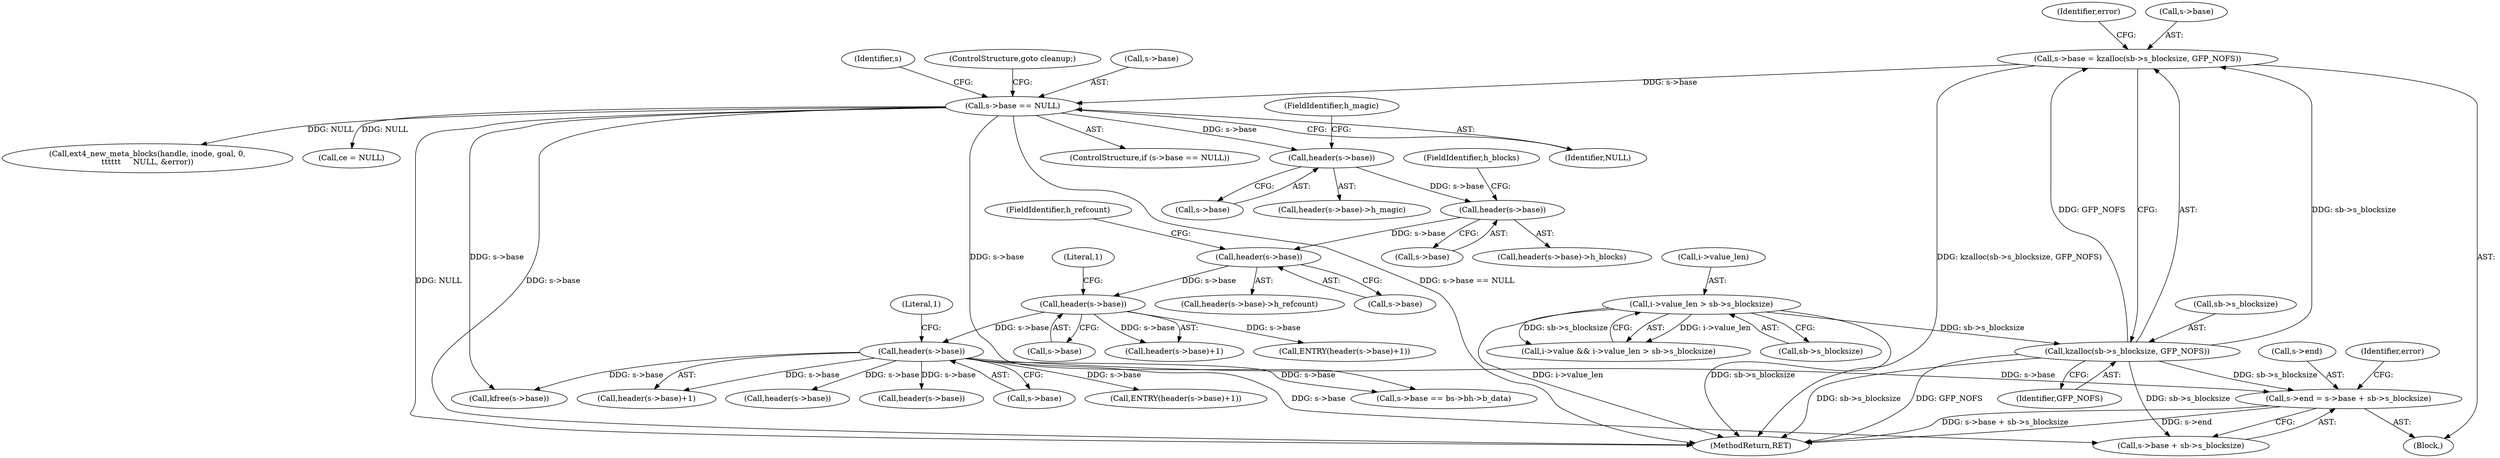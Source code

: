 digraph "0_linux_82939d7999dfc1f1998c4b1c12e2f19edbdff272_3@integer" {
"1000457" [label="(Call,s->end = s->base + sb->s_blocksize)"];
"1000452" [label="(Call,header(s->base))"];
"1000441" [label="(Call,header(s->base))"];
"1000428" [label="(Call,header(s->base))"];
"1000419" [label="(Call,header(s->base))"];
"1000410" [label="(Call,header(s->base))"];
"1000402" [label="(Call,s->base == NULL)"];
"1000388" [label="(Call,s->base = kzalloc(sb->s_blocksize, GFP_NOFS))"];
"1000392" [label="(Call,kzalloc(sb->s_blocksize, GFP_NOFS))"];
"1000150" [label="(Call,i->value_len > sb->s_blocksize)"];
"1000457" [label="(Call,s->end = s->base + sb->s_blocksize)"];
"1000418" [label="(Call,header(s->base)->h_blocks)"];
"1000154" [label="(Call,sb->s_blocksize)"];
"1000458" [label="(Call,s->end)"];
"1000414" [label="(FieldIdentifier,h_magic)"];
"1000440" [label="(Call,header(s->base)+1)"];
"1000450" [label="(Call,ENTRY(header(s->base)+1))"];
"1000429" [label="(Call,s->base)"];
"1000451" [label="(Call,header(s->base)+1)"];
"1000401" [label="(ControlStructure,if (s->base == NULL))"];
"1000387" [label="(Block,)"];
"1000489" [label="(Call,header(s->base))"];
"1000441" [label="(Call,header(s->base))"];
"1000402" [label="(Call,s->base == NULL)"];
"1000508" [label="(Call,header(s->base))"];
"1000409" [label="(Call,header(s->base)->h_magic)"];
"1000461" [label="(Call,s->base + sb->s_blocksize)"];
"1000432" [label="(FieldIdentifier,h_refcount)"];
"1000398" [label="(Identifier,error)"];
"1000779" [label="(Call,kfree(s->base))"];
"1000453" [label="(Call,s->base)"];
"1000419" [label="(Call,header(s->base))"];
"1000389" [label="(Call,s->base)"];
"1000427" [label="(Call,header(s->base)->h_refcount)"];
"1000411" [label="(Call,s->base)"];
"1000406" [label="(Identifier,NULL)"];
"1000770" [label="(Call,s->base == bs->bh->b_data)"];
"1000151" [label="(Call,i->value_len)"];
"1000410" [label="(Call,header(s->base))"];
"1000388" [label="(Call,s->base = kzalloc(sb->s_blocksize, GFP_NOFS))"];
"1000442" [label="(Call,s->base)"];
"1000635" [label="(Call,ext4_new_meta_blocks(handle, inode, goal, 0,\n\t\t\t\t\t\t     NULL, &error))"];
"1000439" [label="(Call,ENTRY(header(s->base)+1))"];
"1000150" [label="(Call,i->value_len > sb->s_blocksize)"];
"1000802" [label="(MethodReturn,RET)"];
"1000428" [label="(Call,header(s->base))"];
"1000396" [label="(Identifier,GFP_NOFS)"];
"1000412" [label="(Identifier,s)"];
"1000392" [label="(Call,kzalloc(sb->s_blocksize, GFP_NOFS))"];
"1000146" [label="(Call,i->value && i->value_len > sb->s_blocksize)"];
"1000456" [label="(Literal,1)"];
"1000445" [label="(Literal,1)"];
"1000420" [label="(Call,s->base)"];
"1000407" [label="(ControlStructure,goto cleanup;)"];
"1000393" [label="(Call,sb->s_blocksize)"];
"1000580" [label="(Call,ce = NULL)"];
"1000469" [label="(Identifier,error)"];
"1000423" [label="(FieldIdentifier,h_blocks)"];
"1000452" [label="(Call,header(s->base))"];
"1000403" [label="(Call,s->base)"];
"1000457" -> "1000387"  [label="AST: "];
"1000457" -> "1000461"  [label="CFG: "];
"1000458" -> "1000457"  [label="AST: "];
"1000461" -> "1000457"  [label="AST: "];
"1000469" -> "1000457"  [label="CFG: "];
"1000457" -> "1000802"  [label="DDG: s->base + sb->s_blocksize"];
"1000457" -> "1000802"  [label="DDG: s->end"];
"1000452" -> "1000457"  [label="DDG: s->base"];
"1000392" -> "1000457"  [label="DDG: sb->s_blocksize"];
"1000452" -> "1000451"  [label="AST: "];
"1000452" -> "1000453"  [label="CFG: "];
"1000453" -> "1000452"  [label="AST: "];
"1000456" -> "1000452"  [label="CFG: "];
"1000452" -> "1000450"  [label="DDG: s->base"];
"1000452" -> "1000451"  [label="DDG: s->base"];
"1000441" -> "1000452"  [label="DDG: s->base"];
"1000452" -> "1000461"  [label="DDG: s->base"];
"1000452" -> "1000489"  [label="DDG: s->base"];
"1000452" -> "1000508"  [label="DDG: s->base"];
"1000452" -> "1000770"  [label="DDG: s->base"];
"1000452" -> "1000779"  [label="DDG: s->base"];
"1000441" -> "1000440"  [label="AST: "];
"1000441" -> "1000442"  [label="CFG: "];
"1000442" -> "1000441"  [label="AST: "];
"1000445" -> "1000441"  [label="CFG: "];
"1000441" -> "1000439"  [label="DDG: s->base"];
"1000441" -> "1000440"  [label="DDG: s->base"];
"1000428" -> "1000441"  [label="DDG: s->base"];
"1000428" -> "1000427"  [label="AST: "];
"1000428" -> "1000429"  [label="CFG: "];
"1000429" -> "1000428"  [label="AST: "];
"1000432" -> "1000428"  [label="CFG: "];
"1000419" -> "1000428"  [label="DDG: s->base"];
"1000419" -> "1000418"  [label="AST: "];
"1000419" -> "1000420"  [label="CFG: "];
"1000420" -> "1000419"  [label="AST: "];
"1000423" -> "1000419"  [label="CFG: "];
"1000410" -> "1000419"  [label="DDG: s->base"];
"1000410" -> "1000409"  [label="AST: "];
"1000410" -> "1000411"  [label="CFG: "];
"1000411" -> "1000410"  [label="AST: "];
"1000414" -> "1000410"  [label="CFG: "];
"1000402" -> "1000410"  [label="DDG: s->base"];
"1000402" -> "1000401"  [label="AST: "];
"1000402" -> "1000406"  [label="CFG: "];
"1000403" -> "1000402"  [label="AST: "];
"1000406" -> "1000402"  [label="AST: "];
"1000407" -> "1000402"  [label="CFG: "];
"1000412" -> "1000402"  [label="CFG: "];
"1000402" -> "1000802"  [label="DDG: s->base == NULL"];
"1000402" -> "1000802"  [label="DDG: s->base"];
"1000402" -> "1000802"  [label="DDG: NULL"];
"1000388" -> "1000402"  [label="DDG: s->base"];
"1000402" -> "1000580"  [label="DDG: NULL"];
"1000402" -> "1000635"  [label="DDG: NULL"];
"1000402" -> "1000770"  [label="DDG: s->base"];
"1000402" -> "1000779"  [label="DDG: s->base"];
"1000388" -> "1000387"  [label="AST: "];
"1000388" -> "1000392"  [label="CFG: "];
"1000389" -> "1000388"  [label="AST: "];
"1000392" -> "1000388"  [label="AST: "];
"1000398" -> "1000388"  [label="CFG: "];
"1000388" -> "1000802"  [label="DDG: kzalloc(sb->s_blocksize, GFP_NOFS)"];
"1000392" -> "1000388"  [label="DDG: sb->s_blocksize"];
"1000392" -> "1000388"  [label="DDG: GFP_NOFS"];
"1000392" -> "1000396"  [label="CFG: "];
"1000393" -> "1000392"  [label="AST: "];
"1000396" -> "1000392"  [label="AST: "];
"1000392" -> "1000802"  [label="DDG: GFP_NOFS"];
"1000392" -> "1000802"  [label="DDG: sb->s_blocksize"];
"1000150" -> "1000392"  [label="DDG: sb->s_blocksize"];
"1000392" -> "1000461"  [label="DDG: sb->s_blocksize"];
"1000150" -> "1000146"  [label="AST: "];
"1000150" -> "1000154"  [label="CFG: "];
"1000151" -> "1000150"  [label="AST: "];
"1000154" -> "1000150"  [label="AST: "];
"1000146" -> "1000150"  [label="CFG: "];
"1000150" -> "1000802"  [label="DDG: i->value_len"];
"1000150" -> "1000802"  [label="DDG: sb->s_blocksize"];
"1000150" -> "1000146"  [label="DDG: i->value_len"];
"1000150" -> "1000146"  [label="DDG: sb->s_blocksize"];
}
